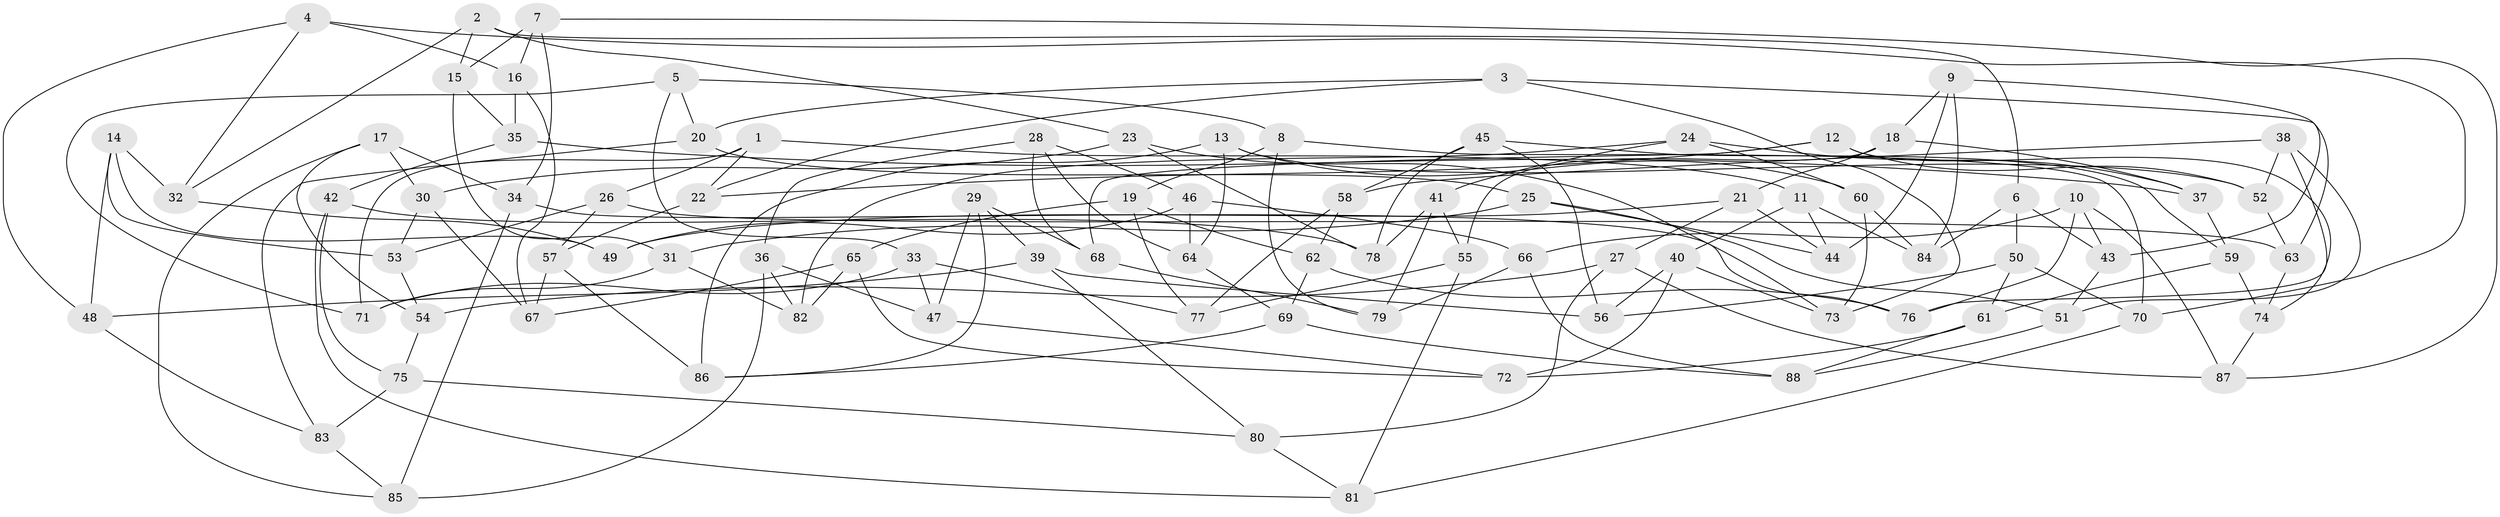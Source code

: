 // Generated by graph-tools (version 1.1) at 2025/11/02/27/25 16:11:43]
// undirected, 88 vertices, 176 edges
graph export_dot {
graph [start="1"]
  node [color=gray90,style=filled];
  1;
  2;
  3;
  4;
  5;
  6;
  7;
  8;
  9;
  10;
  11;
  12;
  13;
  14;
  15;
  16;
  17;
  18;
  19;
  20;
  21;
  22;
  23;
  24;
  25;
  26;
  27;
  28;
  29;
  30;
  31;
  32;
  33;
  34;
  35;
  36;
  37;
  38;
  39;
  40;
  41;
  42;
  43;
  44;
  45;
  46;
  47;
  48;
  49;
  50;
  51;
  52;
  53;
  54;
  55;
  56;
  57;
  58;
  59;
  60;
  61;
  62;
  63;
  64;
  65;
  66;
  67;
  68;
  69;
  70;
  71;
  72;
  73;
  74;
  75;
  76;
  77;
  78;
  79;
  80;
  81;
  82;
  83;
  84;
  85;
  86;
  87;
  88;
  1 -- 71;
  1 -- 26;
  1 -- 11;
  1 -- 22;
  2 -- 32;
  2 -- 6;
  2 -- 15;
  2 -- 23;
  3 -- 73;
  3 -- 22;
  3 -- 20;
  3 -- 63;
  4 -- 32;
  4 -- 70;
  4 -- 48;
  4 -- 16;
  5 -- 33;
  5 -- 8;
  5 -- 20;
  5 -- 71;
  6 -- 43;
  6 -- 50;
  6 -- 84;
  7 -- 15;
  7 -- 16;
  7 -- 34;
  7 -- 87;
  8 -- 79;
  8 -- 19;
  8 -- 70;
  9 -- 43;
  9 -- 18;
  9 -- 84;
  9 -- 44;
  10 -- 76;
  10 -- 66;
  10 -- 43;
  10 -- 87;
  11 -- 40;
  11 -- 44;
  11 -- 84;
  12 -- 68;
  12 -- 74;
  12 -- 52;
  12 -- 22;
  13 -- 64;
  13 -- 86;
  13 -- 60;
  13 -- 52;
  14 -- 49;
  14 -- 32;
  14 -- 53;
  14 -- 48;
  15 -- 31;
  15 -- 35;
  16 -- 67;
  16 -- 35;
  17 -- 34;
  17 -- 85;
  17 -- 30;
  17 -- 54;
  18 -- 55;
  18 -- 21;
  18 -- 37;
  19 -- 77;
  19 -- 62;
  19 -- 65;
  20 -- 83;
  20 -- 25;
  21 -- 27;
  21 -- 44;
  21 -- 49;
  22 -- 57;
  23 -- 78;
  23 -- 30;
  23 -- 73;
  24 -- 60;
  24 -- 82;
  24 -- 41;
  24 -- 37;
  25 -- 51;
  25 -- 44;
  25 -- 31;
  26 -- 63;
  26 -- 53;
  26 -- 57;
  27 -- 87;
  27 -- 80;
  27 -- 54;
  28 -- 68;
  28 -- 36;
  28 -- 46;
  28 -- 64;
  29 -- 47;
  29 -- 68;
  29 -- 39;
  29 -- 86;
  30 -- 53;
  30 -- 67;
  31 -- 71;
  31 -- 82;
  32 -- 49;
  33 -- 71;
  33 -- 47;
  33 -- 77;
  34 -- 85;
  34 -- 76;
  35 -- 37;
  35 -- 42;
  36 -- 82;
  36 -- 85;
  36 -- 47;
  37 -- 59;
  38 -- 52;
  38 -- 51;
  38 -- 76;
  38 -- 58;
  39 -- 48;
  39 -- 56;
  39 -- 80;
  40 -- 72;
  40 -- 73;
  40 -- 56;
  41 -- 79;
  41 -- 78;
  41 -- 55;
  42 -- 78;
  42 -- 75;
  42 -- 81;
  43 -- 51;
  45 -- 56;
  45 -- 59;
  45 -- 58;
  45 -- 78;
  46 -- 64;
  46 -- 49;
  46 -- 66;
  47 -- 72;
  48 -- 83;
  50 -- 61;
  50 -- 70;
  50 -- 56;
  51 -- 88;
  52 -- 63;
  53 -- 54;
  54 -- 75;
  55 -- 81;
  55 -- 77;
  57 -- 67;
  57 -- 86;
  58 -- 62;
  58 -- 77;
  59 -- 61;
  59 -- 74;
  60 -- 73;
  60 -- 84;
  61 -- 72;
  61 -- 88;
  62 -- 76;
  62 -- 69;
  63 -- 74;
  64 -- 69;
  65 -- 67;
  65 -- 82;
  65 -- 72;
  66 -- 79;
  66 -- 88;
  68 -- 79;
  69 -- 86;
  69 -- 88;
  70 -- 81;
  74 -- 87;
  75 -- 80;
  75 -- 83;
  80 -- 81;
  83 -- 85;
}
